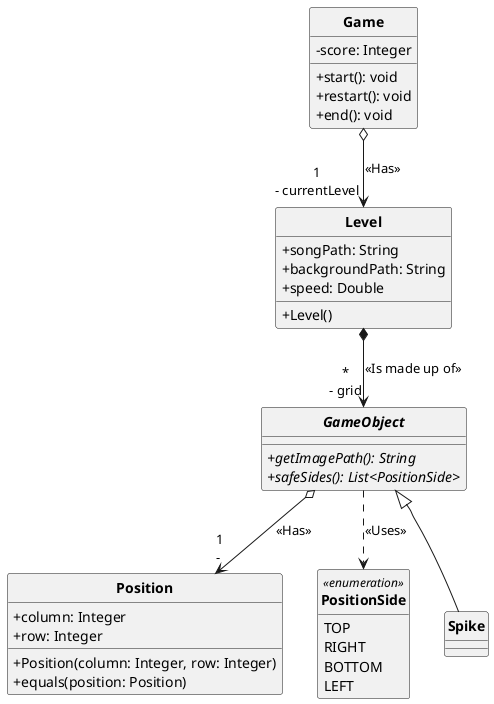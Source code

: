 @startuml Geometry Dash - Diagramme de classe

skinparam style strictuml
skinparam classAttributeIconSize 0
skinparam classFontStyle Bold
hide enum methods

class Position {
  {field} + column: Integer
  {field} + row: Integer

  {method} + Position(column: Integer, row: Integer)
  {method} + equals(position: Position)
}

class Level {
    {field} + songPath: String
    {field} + backgroundPath: String
    {field} + speed: Double

    {method} + Level()
}
Level *--> "*\n- grid" GameObject : <<Is made up of>>

abstract class GameObject {
    {method} + getImagePath(): String {abstract}
    {method} + safeSides(): List<PositionSide> {abstract}
}
GameObject o--> "1\n- " Position : <<Has>>
GameObject ..> PositionSide : <<Uses>>

class Spike extends GameObject {}

class Game {
  {field} - score: Integer

  {method} + start(): void
  {method} + restart(): void
  {method} + end(): void
}
Game o--> "1\n- currentLevel" Level : <<Has>>

enum PositionSide <<enumeration>> {
    TOP
    RIGHT
    BOTTOM
    LEFT
}

@enduml
